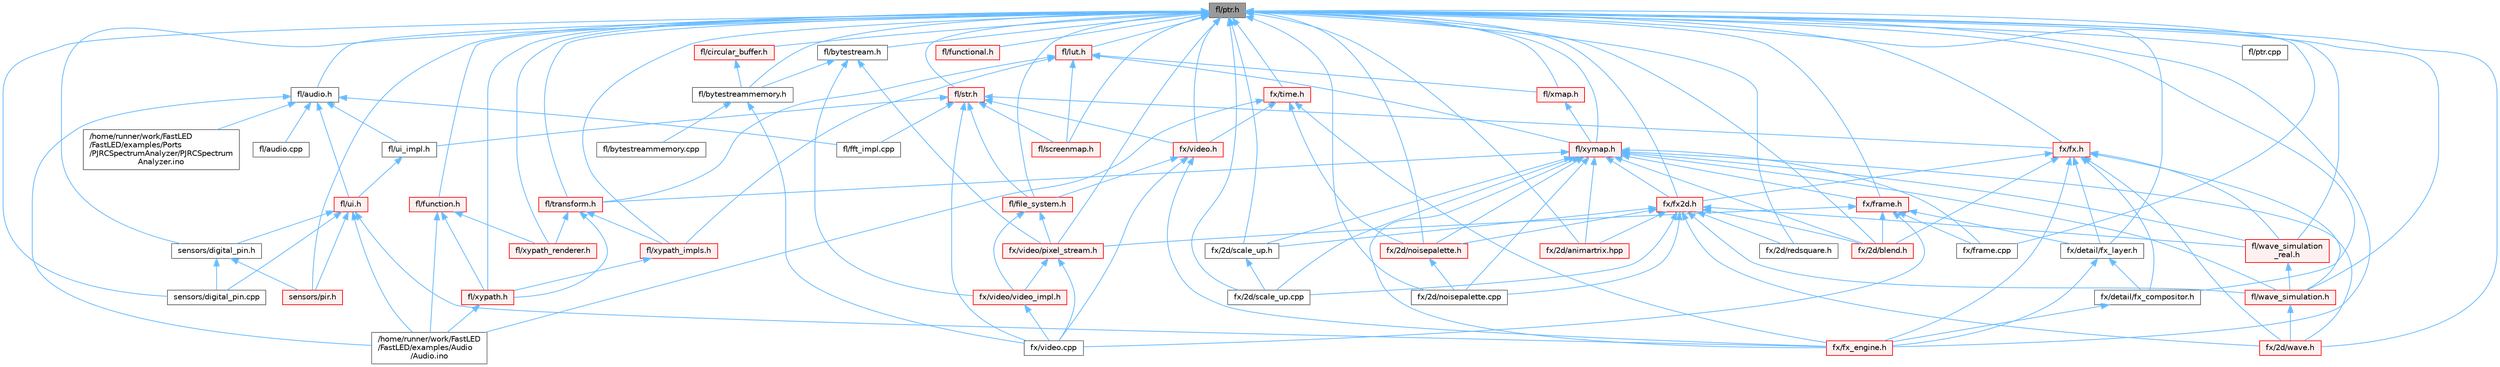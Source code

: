 digraph "fl/ptr.h"
{
 // INTERACTIVE_SVG=YES
 // LATEX_PDF_SIZE
  bgcolor="transparent";
  edge [fontname=Helvetica,fontsize=10,labelfontname=Helvetica,labelfontsize=10];
  node [fontname=Helvetica,fontsize=10,shape=box,height=0.2,width=0.4];
  Node1 [id="Node000001",label="fl/ptr.h",height=0.2,width=0.4,color="gray40", fillcolor="grey60", style="filled", fontcolor="black",tooltip=" "];
  Node1 -> Node2 [id="edge1_Node000001_Node000002",dir="back",color="steelblue1",style="solid",tooltip=" "];
  Node2 [id="Node000002",label="fl/audio.h",height=0.2,width=0.4,color="grey40", fillcolor="white", style="filled",URL="$da/d09/audio_8h.html",tooltip=" "];
  Node2 -> Node3 [id="edge2_Node000002_Node000003",dir="back",color="steelblue1",style="solid",tooltip=" "];
  Node3 [id="Node000003",label="/home/runner/work/FastLED\l/FastLED/examples/Audio\l/Audio.ino",height=0.2,width=0.4,color="grey40", fillcolor="white", style="filled",URL="$dc/d5d/_audio_8ino.html",tooltip=" "];
  Node2 -> Node4 [id="edge3_Node000002_Node000004",dir="back",color="steelblue1",style="solid",tooltip=" "];
  Node4 [id="Node000004",label="/home/runner/work/FastLED\l/FastLED/examples/Ports\l/PJRCSpectrumAnalyzer/PJRCSpectrum\lAnalyzer.ino",height=0.2,width=0.4,color="grey40", fillcolor="white", style="filled",URL="$d7/dfa/_p_j_r_c_spectrum_analyzer_8ino.html",tooltip="Creates an impressive LED light show to music input on the Teensy."];
  Node2 -> Node5 [id="edge4_Node000002_Node000005",dir="back",color="steelblue1",style="solid",tooltip=" "];
  Node5 [id="Node000005",label="fl/audio.cpp",height=0.2,width=0.4,color="grey40", fillcolor="white", style="filled",URL="$d1/ddc/audio_8cpp.html",tooltip=" "];
  Node2 -> Node6 [id="edge5_Node000002_Node000006",dir="back",color="steelblue1",style="solid",tooltip=" "];
  Node6 [id="Node000006",label="fl/fft_impl.cpp",height=0.2,width=0.4,color="grey40", fillcolor="white", style="filled",URL="$d1/dff/fft__impl_8cpp.html",tooltip=" "];
  Node2 -> Node7 [id="edge6_Node000002_Node000007",dir="back",color="steelblue1",style="solid",tooltip=" "];
  Node7 [id="Node000007",label="fl/ui.h",height=0.2,width=0.4,color="red", fillcolor="#FFF0F0", style="filled",URL="$d9/d3b/ui_8h.html",tooltip=" "];
  Node7 -> Node3 [id="edge7_Node000007_Node000003",dir="back",color="steelblue1",style="solid",tooltip=" "];
  Node7 -> Node29 [id="edge8_Node000007_Node000029",dir="back",color="steelblue1",style="solid",tooltip=" "];
  Node29 [id="Node000029",label="fx/fx_engine.h",height=0.2,width=0.4,color="red", fillcolor="#FFF0F0", style="filled",URL="$d9/d3c/fx__engine_8h.html",tooltip=" "];
  Node7 -> Node31 [id="edge9_Node000007_Node000031",dir="back",color="steelblue1",style="solid",tooltip=" "];
  Node31 [id="Node000031",label="sensors/digital_pin.cpp",height=0.2,width=0.4,color="grey40", fillcolor="white", style="filled",URL="$de/d2b/digital__pin_8cpp.html",tooltip=" "];
  Node7 -> Node32 [id="edge10_Node000007_Node000032",dir="back",color="steelblue1",style="solid",tooltip=" "];
  Node32 [id="Node000032",label="sensors/digital_pin.h",height=0.2,width=0.4,color="grey40", fillcolor="white", style="filled",URL="$dd/d83/digital__pin_8h.html",tooltip=" "];
  Node32 -> Node31 [id="edge11_Node000032_Node000031",dir="back",color="steelblue1",style="solid",tooltip=" "];
  Node32 -> Node33 [id="edge12_Node000032_Node000033",dir="back",color="steelblue1",style="solid",tooltip=" "];
  Node33 [id="Node000033",label="sensors/pir.h",height=0.2,width=0.4,color="red", fillcolor="#FFF0F0", style="filled",URL="$d9/dd3/pir_8h.html",tooltip=" "];
  Node7 -> Node33 [id="edge13_Node000007_Node000033",dir="back",color="steelblue1",style="solid",tooltip=" "];
  Node2 -> Node35 [id="edge14_Node000002_Node000035",dir="back",color="steelblue1",style="solid",tooltip=" "];
  Node35 [id="Node000035",label="fl/ui_impl.h",height=0.2,width=0.4,color="grey40", fillcolor="white", style="filled",URL="$d6/dc0/ui__impl_8h.html",tooltip=" "];
  Node35 -> Node7 [id="edge15_Node000035_Node000007",dir="back",color="steelblue1",style="solid",tooltip=" "];
  Node1 -> Node36 [id="edge16_Node000001_Node000036",dir="back",color="steelblue1",style="solid",tooltip=" "];
  Node36 [id="Node000036",label="fl/bytestream.h",height=0.2,width=0.4,color="grey40", fillcolor="white", style="filled",URL="$dd/d2b/bytestream_8h.html",tooltip=" "];
  Node36 -> Node37 [id="edge17_Node000036_Node000037",dir="back",color="steelblue1",style="solid",tooltip=" "];
  Node37 [id="Node000037",label="fl/bytestreammemory.h",height=0.2,width=0.4,color="grey40", fillcolor="white", style="filled",URL="$d1/d24/bytestreammemory_8h.html",tooltip=" "];
  Node37 -> Node38 [id="edge18_Node000037_Node000038",dir="back",color="steelblue1",style="solid",tooltip=" "];
  Node38 [id="Node000038",label="fl/bytestreammemory.cpp",height=0.2,width=0.4,color="grey40", fillcolor="white", style="filled",URL="$de/d95/bytestreammemory_8cpp.html",tooltip=" "];
  Node37 -> Node39 [id="edge19_Node000037_Node000039",dir="back",color="steelblue1",style="solid",tooltip=" "];
  Node39 [id="Node000039",label="fx/video.cpp",height=0.2,width=0.4,color="grey40", fillcolor="white", style="filled",URL="$d0/d05/video_8cpp.html",tooltip=" "];
  Node36 -> Node40 [id="edge20_Node000036_Node000040",dir="back",color="steelblue1",style="solid",tooltip=" "];
  Node40 [id="Node000040",label="fx/video/pixel_stream.h",height=0.2,width=0.4,color="red", fillcolor="#FFF0F0", style="filled",URL="$d3/dfa/pixel__stream_8h.html",tooltip=" "];
  Node40 -> Node39 [id="edge21_Node000040_Node000039",dir="back",color="steelblue1",style="solid",tooltip=" "];
  Node40 -> Node43 [id="edge22_Node000040_Node000043",dir="back",color="steelblue1",style="solid",tooltip=" "];
  Node43 [id="Node000043",label="fx/video/video_impl.h",height=0.2,width=0.4,color="red", fillcolor="#FFF0F0", style="filled",URL="$d5/d82/video__impl_8h.html",tooltip=" "];
  Node43 -> Node39 [id="edge23_Node000043_Node000039",dir="back",color="steelblue1",style="solid",tooltip=" "];
  Node36 -> Node43 [id="edge24_Node000036_Node000043",dir="back",color="steelblue1",style="solid",tooltip=" "];
  Node1 -> Node37 [id="edge25_Node000001_Node000037",dir="back",color="steelblue1",style="solid",tooltip=" "];
  Node1 -> Node46 [id="edge26_Node000001_Node000046",dir="back",color="steelblue1",style="solid",tooltip=" "];
  Node46 [id="Node000046",label="fl/circular_buffer.h",height=0.2,width=0.4,color="red", fillcolor="#FFF0F0", style="filled",URL="$d9/d43/circular__buffer_8h.html",tooltip=" "];
  Node46 -> Node37 [id="edge27_Node000046_Node000037",dir="back",color="steelblue1",style="solid",tooltip=" "];
  Node1 -> Node47 [id="edge28_Node000001_Node000047",dir="back",color="steelblue1",style="solid",tooltip=" "];
  Node47 [id="Node000047",label="fl/file_system.h",height=0.2,width=0.4,color="red", fillcolor="#FFF0F0", style="filled",URL="$d6/d8d/file__system_8h.html",tooltip=" "];
  Node47 -> Node40 [id="edge29_Node000047_Node000040",dir="back",color="steelblue1",style="solid",tooltip=" "];
  Node47 -> Node43 [id="edge30_Node000047_Node000043",dir="back",color="steelblue1",style="solid",tooltip=" "];
  Node1 -> Node49 [id="edge31_Node000001_Node000049",dir="back",color="steelblue1",style="solid",tooltip=" "];
  Node49 [id="Node000049",label="fl/function.h",height=0.2,width=0.4,color="red", fillcolor="#FFF0F0", style="filled",URL="$dd/d67/function_8h.html",tooltip=" "];
  Node49 -> Node3 [id="edge32_Node000049_Node000003",dir="back",color="steelblue1",style="solid",tooltip=" "];
  Node49 -> Node63 [id="edge33_Node000049_Node000063",dir="back",color="steelblue1",style="solid",tooltip=" "];
  Node63 [id="Node000063",label="fl/xypath.h",height=0.2,width=0.4,color="red", fillcolor="#FFF0F0", style="filled",URL="$d5/df2/xypath_8h.html",tooltip=" "];
  Node63 -> Node3 [id="edge34_Node000063_Node000003",dir="back",color="steelblue1",style="solid",tooltip=" "];
  Node49 -> Node70 [id="edge35_Node000049_Node000070",dir="back",color="steelblue1",style="solid",tooltip=" "];
  Node70 [id="Node000070",label="fl/xypath_renderer.h",height=0.2,width=0.4,color="red", fillcolor="#FFF0F0", style="filled",URL="$d2/d88/xypath__renderer_8h.html",tooltip=" "];
  Node1 -> Node71 [id="edge36_Node000001_Node000071",dir="back",color="steelblue1",style="solid",tooltip=" "];
  Node71 [id="Node000071",label="fl/functional.h",height=0.2,width=0.4,color="red", fillcolor="#FFF0F0", style="filled",URL="$d8/dea/functional_8h.html",tooltip=" "];
  Node1 -> Node212 [id="edge37_Node000001_Node000212",dir="back",color="steelblue1",style="solid",tooltip=" "];
  Node212 [id="Node000212",label="fl/lut.h",height=0.2,width=0.4,color="red", fillcolor="#FFF0F0", style="filled",URL="$db/d54/lut_8h.html",tooltip=" "];
  Node212 -> Node200 [id="edge38_Node000212_Node000200",dir="back",color="steelblue1",style="solid",tooltip=" "];
  Node200 [id="Node000200",label="fl/screenmap.h",height=0.2,width=0.4,color="red", fillcolor="#FFF0F0", style="filled",URL="$d7/d97/screenmap_8h.html",tooltip=" "];
  Node212 -> Node214 [id="edge39_Node000212_Node000214",dir="back",color="steelblue1",style="solid",tooltip=" "];
  Node214 [id="Node000214",label="fl/transform.h",height=0.2,width=0.4,color="red", fillcolor="#FFF0F0", style="filled",URL="$d2/d80/transform_8h.html",tooltip=" "];
  Node214 -> Node63 [id="edge40_Node000214_Node000063",dir="back",color="steelblue1",style="solid",tooltip=" "];
  Node214 -> Node215 [id="edge41_Node000214_Node000215",dir="back",color="steelblue1",style="solid",tooltip=" "];
  Node215 [id="Node000215",label="fl/xypath_impls.h",height=0.2,width=0.4,color="red", fillcolor="#FFF0F0", style="filled",URL="$d8/d5f/xypath__impls_8h.html",tooltip=" "];
  Node215 -> Node63 [id="edge42_Node000215_Node000063",dir="back",color="steelblue1",style="solid",tooltip=" "];
  Node214 -> Node70 [id="edge43_Node000214_Node000070",dir="back",color="steelblue1",style="solid",tooltip=" "];
  Node212 -> Node216 [id="edge44_Node000212_Node000216",dir="back",color="steelblue1",style="solid",tooltip=" "];
  Node216 [id="Node000216",label="fl/xmap.h",height=0.2,width=0.4,color="red", fillcolor="#FFF0F0", style="filled",URL="$dd/dcc/xmap_8h.html",tooltip=" "];
  Node216 -> Node218 [id="edge45_Node000216_Node000218",dir="back",color="steelblue1",style="solid",tooltip=" "];
  Node218 [id="Node000218",label="fl/xymap.h",height=0.2,width=0.4,color="red", fillcolor="#FFF0F0", style="filled",URL="$da/d61/xymap_8h.html",tooltip=" "];
  Node218 -> Node214 [id="edge46_Node000218_Node000214",dir="back",color="steelblue1",style="solid",tooltip=" "];
  Node218 -> Node189 [id="edge47_Node000218_Node000189",dir="back",color="steelblue1",style="solid",tooltip=" "];
  Node189 [id="Node000189",label="fl/wave_simulation.h",height=0.2,width=0.4,color="red", fillcolor="#FFF0F0", style="filled",URL="$dc/d36/wave__simulation_8h.html",tooltip=" "];
  Node189 -> Node57 [id="edge48_Node000189_Node000057",dir="back",color="steelblue1",style="solid",tooltip=" "];
  Node57 [id="Node000057",label="fx/2d/wave.h",height=0.2,width=0.4,color="red", fillcolor="#FFF0F0", style="filled",URL="$de/de9/src_2fx_22d_2wave_8h.html",tooltip=" "];
  Node218 -> Node231 [id="edge49_Node000218_Node000231",dir="back",color="steelblue1",style="solid",tooltip=" "];
  Node231 [id="Node000231",label="fl/wave_simulation\l_real.h",height=0.2,width=0.4,color="red", fillcolor="#FFF0F0", style="filled",URL="$dd/d8e/wave__simulation__real_8h.html",tooltip=" "];
  Node231 -> Node189 [id="edge50_Node000231_Node000189",dir="back",color="steelblue1",style="solid",tooltip=" "];
  Node218 -> Node233 [id="edge51_Node000218_Node000233",dir="back",color="steelblue1",style="solid",tooltip=" "];
  Node233 [id="Node000233",label="fx/2d/animartrix.hpp",height=0.2,width=0.4,color="red", fillcolor="#FFF0F0", style="filled",URL="$d3/dc3/animartrix_8hpp.html",tooltip=" "];
  Node218 -> Node234 [id="edge52_Node000218_Node000234",dir="back",color="steelblue1",style="solid",tooltip=" "];
  Node234 [id="Node000234",label="fx/2d/blend.h",height=0.2,width=0.4,color="red", fillcolor="#FFF0F0", style="filled",URL="$d8/d4e/blend_8h.html",tooltip=" "];
  Node218 -> Node158 [id="edge53_Node000218_Node000158",dir="back",color="steelblue1",style="solid",tooltip=" "];
  Node158 [id="Node000158",label="fx/2d/noisepalette.cpp",height=0.2,width=0.4,color="grey40", fillcolor="white", style="filled",URL="$d6/d66/noisepalette_8cpp.html",tooltip=" "];
  Node218 -> Node159 [id="edge54_Node000218_Node000159",dir="back",color="steelblue1",style="solid",tooltip=" "];
  Node159 [id="Node000159",label="fx/2d/noisepalette.h",height=0.2,width=0.4,color="red", fillcolor="#FFF0F0", style="filled",URL="$d6/dc7/noisepalette_8h.html",tooltip="Demonstrates how to mix noise generation with color palettes on a 2D LED matrix."];
  Node159 -> Node158 [id="edge55_Node000159_Node000158",dir="back",color="steelblue1",style="solid",tooltip=" "];
  Node218 -> Node161 [id="edge56_Node000218_Node000161",dir="back",color="steelblue1",style="solid",tooltip=" "];
  Node161 [id="Node000161",label="fx/2d/scale_up.cpp",height=0.2,width=0.4,color="grey40", fillcolor="white", style="filled",URL="$dc/d8c/scale__up_8cpp.html",tooltip=" "];
  Node218 -> Node221 [id="edge57_Node000218_Node000221",dir="back",color="steelblue1",style="solid",tooltip=" "];
  Node221 [id="Node000221",label="fx/2d/scale_up.h",height=0.2,width=0.4,color="grey40", fillcolor="white", style="filled",URL="$d2/d74/scale__up_8h.html",tooltip="Expands a grid using bilinear interpolation and scaling up."];
  Node221 -> Node161 [id="edge58_Node000221_Node000161",dir="back",color="steelblue1",style="solid",tooltip=" "];
  Node218 -> Node57 [id="edge59_Node000218_Node000057",dir="back",color="steelblue1",style="solid",tooltip=" "];
  Node218 -> Node235 [id="edge60_Node000218_Node000235",dir="back",color="steelblue1",style="solid",tooltip=" "];
  Node235 [id="Node000235",label="fx/frame.cpp",height=0.2,width=0.4,color="grey40", fillcolor="white", style="filled",URL="$da/d14/frame_8cpp.html",tooltip=" "];
  Node218 -> Node236 [id="edge61_Node000218_Node000236",dir="back",color="steelblue1",style="solid",tooltip=" "];
  Node236 [id="Node000236",label="fx/frame.h",height=0.2,width=0.4,color="red", fillcolor="#FFF0F0", style="filled",URL="$df/d7d/frame_8h.html",tooltip=" "];
  Node236 -> Node234 [id="edge62_Node000236_Node000234",dir="back",color="steelblue1",style="solid",tooltip=" "];
  Node236 -> Node237 [id="edge63_Node000236_Node000237",dir="back",color="steelblue1",style="solid",tooltip=" "];
  Node237 [id="Node000237",label="fx/detail/fx_layer.h",height=0.2,width=0.4,color="grey40", fillcolor="white", style="filled",URL="$d7/d2f/fx__layer_8h.html",tooltip=" "];
  Node237 -> Node238 [id="edge64_Node000237_Node000238",dir="back",color="steelblue1",style="solid",tooltip=" "];
  Node238 [id="Node000238",label="fx/detail/fx_compositor.h",height=0.2,width=0.4,color="grey40", fillcolor="white", style="filled",URL="$d5/d6b/fx__compositor_8h.html",tooltip=" "];
  Node238 -> Node29 [id="edge65_Node000238_Node000029",dir="back",color="steelblue1",style="solid",tooltip=" "];
  Node237 -> Node29 [id="edge66_Node000237_Node000029",dir="back",color="steelblue1",style="solid",tooltip=" "];
  Node236 -> Node235 [id="edge67_Node000236_Node000235",dir="back",color="steelblue1",style="solid",tooltip=" "];
  Node236 -> Node39 [id="edge68_Node000236_Node000039",dir="back",color="steelblue1",style="solid",tooltip=" "];
  Node236 -> Node40 [id="edge69_Node000236_Node000040",dir="back",color="steelblue1",style="solid",tooltip=" "];
  Node218 -> Node239 [id="edge70_Node000218_Node000239",dir="back",color="steelblue1",style="solid",tooltip=" "];
  Node239 [id="Node000239",label="fx/fx2d.h",height=0.2,width=0.4,color="red", fillcolor="#FFF0F0", style="filled",URL="$d9/d43/fx2d_8h.html",tooltip=" "];
  Node239 -> Node189 [id="edge71_Node000239_Node000189",dir="back",color="steelblue1",style="solid",tooltip=" "];
  Node239 -> Node231 [id="edge72_Node000239_Node000231",dir="back",color="steelblue1",style="solid",tooltip=" "];
  Node239 -> Node233 [id="edge73_Node000239_Node000233",dir="back",color="steelblue1",style="solid",tooltip=" "];
  Node239 -> Node234 [id="edge74_Node000239_Node000234",dir="back",color="steelblue1",style="solid",tooltip=" "];
  Node239 -> Node158 [id="edge75_Node000239_Node000158",dir="back",color="steelblue1",style="solid",tooltip=" "];
  Node239 -> Node159 [id="edge76_Node000239_Node000159",dir="back",color="steelblue1",style="solid",tooltip=" "];
  Node239 -> Node160 [id="edge77_Node000239_Node000160",dir="back",color="steelblue1",style="solid",tooltip=" "];
  Node160 [id="Node000160",label="fx/2d/redsquare.h",height=0.2,width=0.4,color="grey40", fillcolor="white", style="filled",URL="$d3/db8/redsquare_8h.html",tooltip=" "];
  Node239 -> Node161 [id="edge78_Node000239_Node000161",dir="back",color="steelblue1",style="solid",tooltip=" "];
  Node239 -> Node221 [id="edge79_Node000239_Node000221",dir="back",color="steelblue1",style="solid",tooltip=" "];
  Node239 -> Node57 [id="edge80_Node000239_Node000057",dir="back",color="steelblue1",style="solid",tooltip=" "];
  Node218 -> Node29 [id="edge81_Node000218_Node000029",dir="back",color="steelblue1",style="solid",tooltip=" "];
  Node212 -> Node218 [id="edge82_Node000212_Node000218",dir="back",color="steelblue1",style="solid",tooltip=" "];
  Node212 -> Node215 [id="edge83_Node000212_Node000215",dir="back",color="steelblue1",style="solid",tooltip=" "];
  Node1 -> Node264 [id="edge84_Node000001_Node000264",dir="back",color="steelblue1",style="solid",tooltip=" "];
  Node264 [id="Node000264",label="fl/ptr.cpp",height=0.2,width=0.4,color="grey40", fillcolor="white", style="filled",URL="$df/dc6/ptr_8cpp.html",tooltip=" "];
  Node1 -> Node200 [id="edge85_Node000001_Node000200",dir="back",color="steelblue1",style="solid",tooltip=" "];
  Node1 -> Node203 [id="edge86_Node000001_Node000203",dir="back",color="steelblue1",style="solid",tooltip=" "];
  Node203 [id="Node000203",label="fl/str.h",height=0.2,width=0.4,color="red", fillcolor="#FFF0F0", style="filled",URL="$d1/d93/str_8h.html",tooltip=" "];
  Node203 -> Node6 [id="edge87_Node000203_Node000006",dir="back",color="steelblue1",style="solid",tooltip=" "];
  Node203 -> Node47 [id="edge88_Node000203_Node000047",dir="back",color="steelblue1",style="solid",tooltip=" "];
  Node203 -> Node200 [id="edge89_Node000203_Node000200",dir="back",color="steelblue1",style="solid",tooltip=" "];
  Node203 -> Node35 [id="edge90_Node000203_Node000035",dir="back",color="steelblue1",style="solid",tooltip=" "];
  Node203 -> Node262 [id="edge91_Node000203_Node000262",dir="back",color="steelblue1",style="solid",tooltip=" "];
  Node262 [id="Node000262",label="fx/fx.h",height=0.2,width=0.4,color="red", fillcolor="#FFF0F0", style="filled",URL="$df/d44/src_2fx_2fx_8h.html",tooltip=" "];
  Node262 -> Node189 [id="edge92_Node000262_Node000189",dir="back",color="steelblue1",style="solid",tooltip=" "];
  Node262 -> Node231 [id="edge93_Node000262_Node000231",dir="back",color="steelblue1",style="solid",tooltip=" "];
  Node262 -> Node234 [id="edge94_Node000262_Node000234",dir="back",color="steelblue1",style="solid",tooltip=" "];
  Node262 -> Node57 [id="edge95_Node000262_Node000057",dir="back",color="steelblue1",style="solid",tooltip=" "];
  Node262 -> Node238 [id="edge96_Node000262_Node000238",dir="back",color="steelblue1",style="solid",tooltip=" "];
  Node262 -> Node237 [id="edge97_Node000262_Node000237",dir="back",color="steelblue1",style="solid",tooltip=" "];
  Node262 -> Node239 [id="edge98_Node000262_Node000239",dir="back",color="steelblue1",style="solid",tooltip=" "];
  Node262 -> Node29 [id="edge99_Node000262_Node000029",dir="back",color="steelblue1",style="solid",tooltip=" "];
  Node203 -> Node39 [id="edge100_Node000203_Node000039",dir="back",color="steelblue1",style="solid",tooltip=" "];
  Node203 -> Node241 [id="edge101_Node000203_Node000241",dir="back",color="steelblue1",style="solid",tooltip=" "];
  Node241 [id="Node000241",label="fx/video.h",height=0.2,width=0.4,color="red", fillcolor="#FFF0F0", style="filled",URL="$dd/d78/video_8h.html",tooltip=" "];
  Node241 -> Node47 [id="edge102_Node000241_Node000047",dir="back",color="steelblue1",style="solid",tooltip=" "];
  Node241 -> Node29 [id="edge103_Node000241_Node000029",dir="back",color="steelblue1",style="solid",tooltip=" "];
  Node241 -> Node39 [id="edge104_Node000241_Node000039",dir="back",color="steelblue1",style="solid",tooltip=" "];
  Node1 -> Node214 [id="edge105_Node000001_Node000214",dir="back",color="steelblue1",style="solid",tooltip=" "];
  Node1 -> Node189 [id="edge106_Node000001_Node000189",dir="back",color="steelblue1",style="solid",tooltip=" "];
  Node1 -> Node231 [id="edge107_Node000001_Node000231",dir="back",color="steelblue1",style="solid",tooltip=" "];
  Node1 -> Node216 [id="edge108_Node000001_Node000216",dir="back",color="steelblue1",style="solid",tooltip=" "];
  Node1 -> Node218 [id="edge109_Node000001_Node000218",dir="back",color="steelblue1",style="solid",tooltip=" "];
  Node1 -> Node63 [id="edge110_Node000001_Node000063",dir="back",color="steelblue1",style="solid",tooltip=" "];
  Node1 -> Node215 [id="edge111_Node000001_Node000215",dir="back",color="steelblue1",style="solid",tooltip=" "];
  Node1 -> Node70 [id="edge112_Node000001_Node000070",dir="back",color="steelblue1",style="solid",tooltip=" "];
  Node1 -> Node233 [id="edge113_Node000001_Node000233",dir="back",color="steelblue1",style="solid",tooltip=" "];
  Node1 -> Node234 [id="edge114_Node000001_Node000234",dir="back",color="steelblue1",style="solid",tooltip=" "];
  Node1 -> Node158 [id="edge115_Node000001_Node000158",dir="back",color="steelblue1",style="solid",tooltip=" "];
  Node1 -> Node159 [id="edge116_Node000001_Node000159",dir="back",color="steelblue1",style="solid",tooltip=" "];
  Node1 -> Node160 [id="edge117_Node000001_Node000160",dir="back",color="steelblue1",style="solid",tooltip=" "];
  Node1 -> Node161 [id="edge118_Node000001_Node000161",dir="back",color="steelblue1",style="solid",tooltip=" "];
  Node1 -> Node221 [id="edge119_Node000001_Node000221",dir="back",color="steelblue1",style="solid",tooltip=" "];
  Node1 -> Node57 [id="edge120_Node000001_Node000057",dir="back",color="steelblue1",style="solid",tooltip=" "];
  Node1 -> Node238 [id="edge121_Node000001_Node000238",dir="back",color="steelblue1",style="solid",tooltip=" "];
  Node1 -> Node237 [id="edge122_Node000001_Node000237",dir="back",color="steelblue1",style="solid",tooltip=" "];
  Node1 -> Node235 [id="edge123_Node000001_Node000235",dir="back",color="steelblue1",style="solid",tooltip=" "];
  Node1 -> Node236 [id="edge124_Node000001_Node000236",dir="back",color="steelblue1",style="solid",tooltip=" "];
  Node1 -> Node262 [id="edge125_Node000001_Node000262",dir="back",color="steelblue1",style="solid",tooltip=" "];
  Node1 -> Node239 [id="edge126_Node000001_Node000239",dir="back",color="steelblue1",style="solid",tooltip=" "];
  Node1 -> Node29 [id="edge127_Node000001_Node000029",dir="back",color="steelblue1",style="solid",tooltip=" "];
  Node1 -> Node265 [id="edge128_Node000001_Node000265",dir="back",color="steelblue1",style="solid",tooltip=" "];
  Node265 [id="Node000265",label="fx/time.h",height=0.2,width=0.4,color="red", fillcolor="#FFF0F0", style="filled",URL="$de/df7/time_8h.html",tooltip=" "];
  Node265 -> Node3 [id="edge129_Node000265_Node000003",dir="back",color="steelblue1",style="solid",tooltip=" "];
  Node265 -> Node159 [id="edge130_Node000265_Node000159",dir="back",color="steelblue1",style="solid",tooltip=" "];
  Node265 -> Node29 [id="edge131_Node000265_Node000029",dir="back",color="steelblue1",style="solid",tooltip=" "];
  Node265 -> Node241 [id="edge132_Node000265_Node000241",dir="back",color="steelblue1",style="solid",tooltip=" "];
  Node1 -> Node241 [id="edge133_Node000001_Node000241",dir="back",color="steelblue1",style="solid",tooltip=" "];
  Node1 -> Node40 [id="edge134_Node000001_Node000040",dir="back",color="steelblue1",style="solid",tooltip=" "];
  Node1 -> Node31 [id="edge135_Node000001_Node000031",dir="back",color="steelblue1",style="solid",tooltip=" "];
  Node1 -> Node32 [id="edge136_Node000001_Node000032",dir="back",color="steelblue1",style="solid",tooltip=" "];
  Node1 -> Node33 [id="edge137_Node000001_Node000033",dir="back",color="steelblue1",style="solid",tooltip=" "];
}
